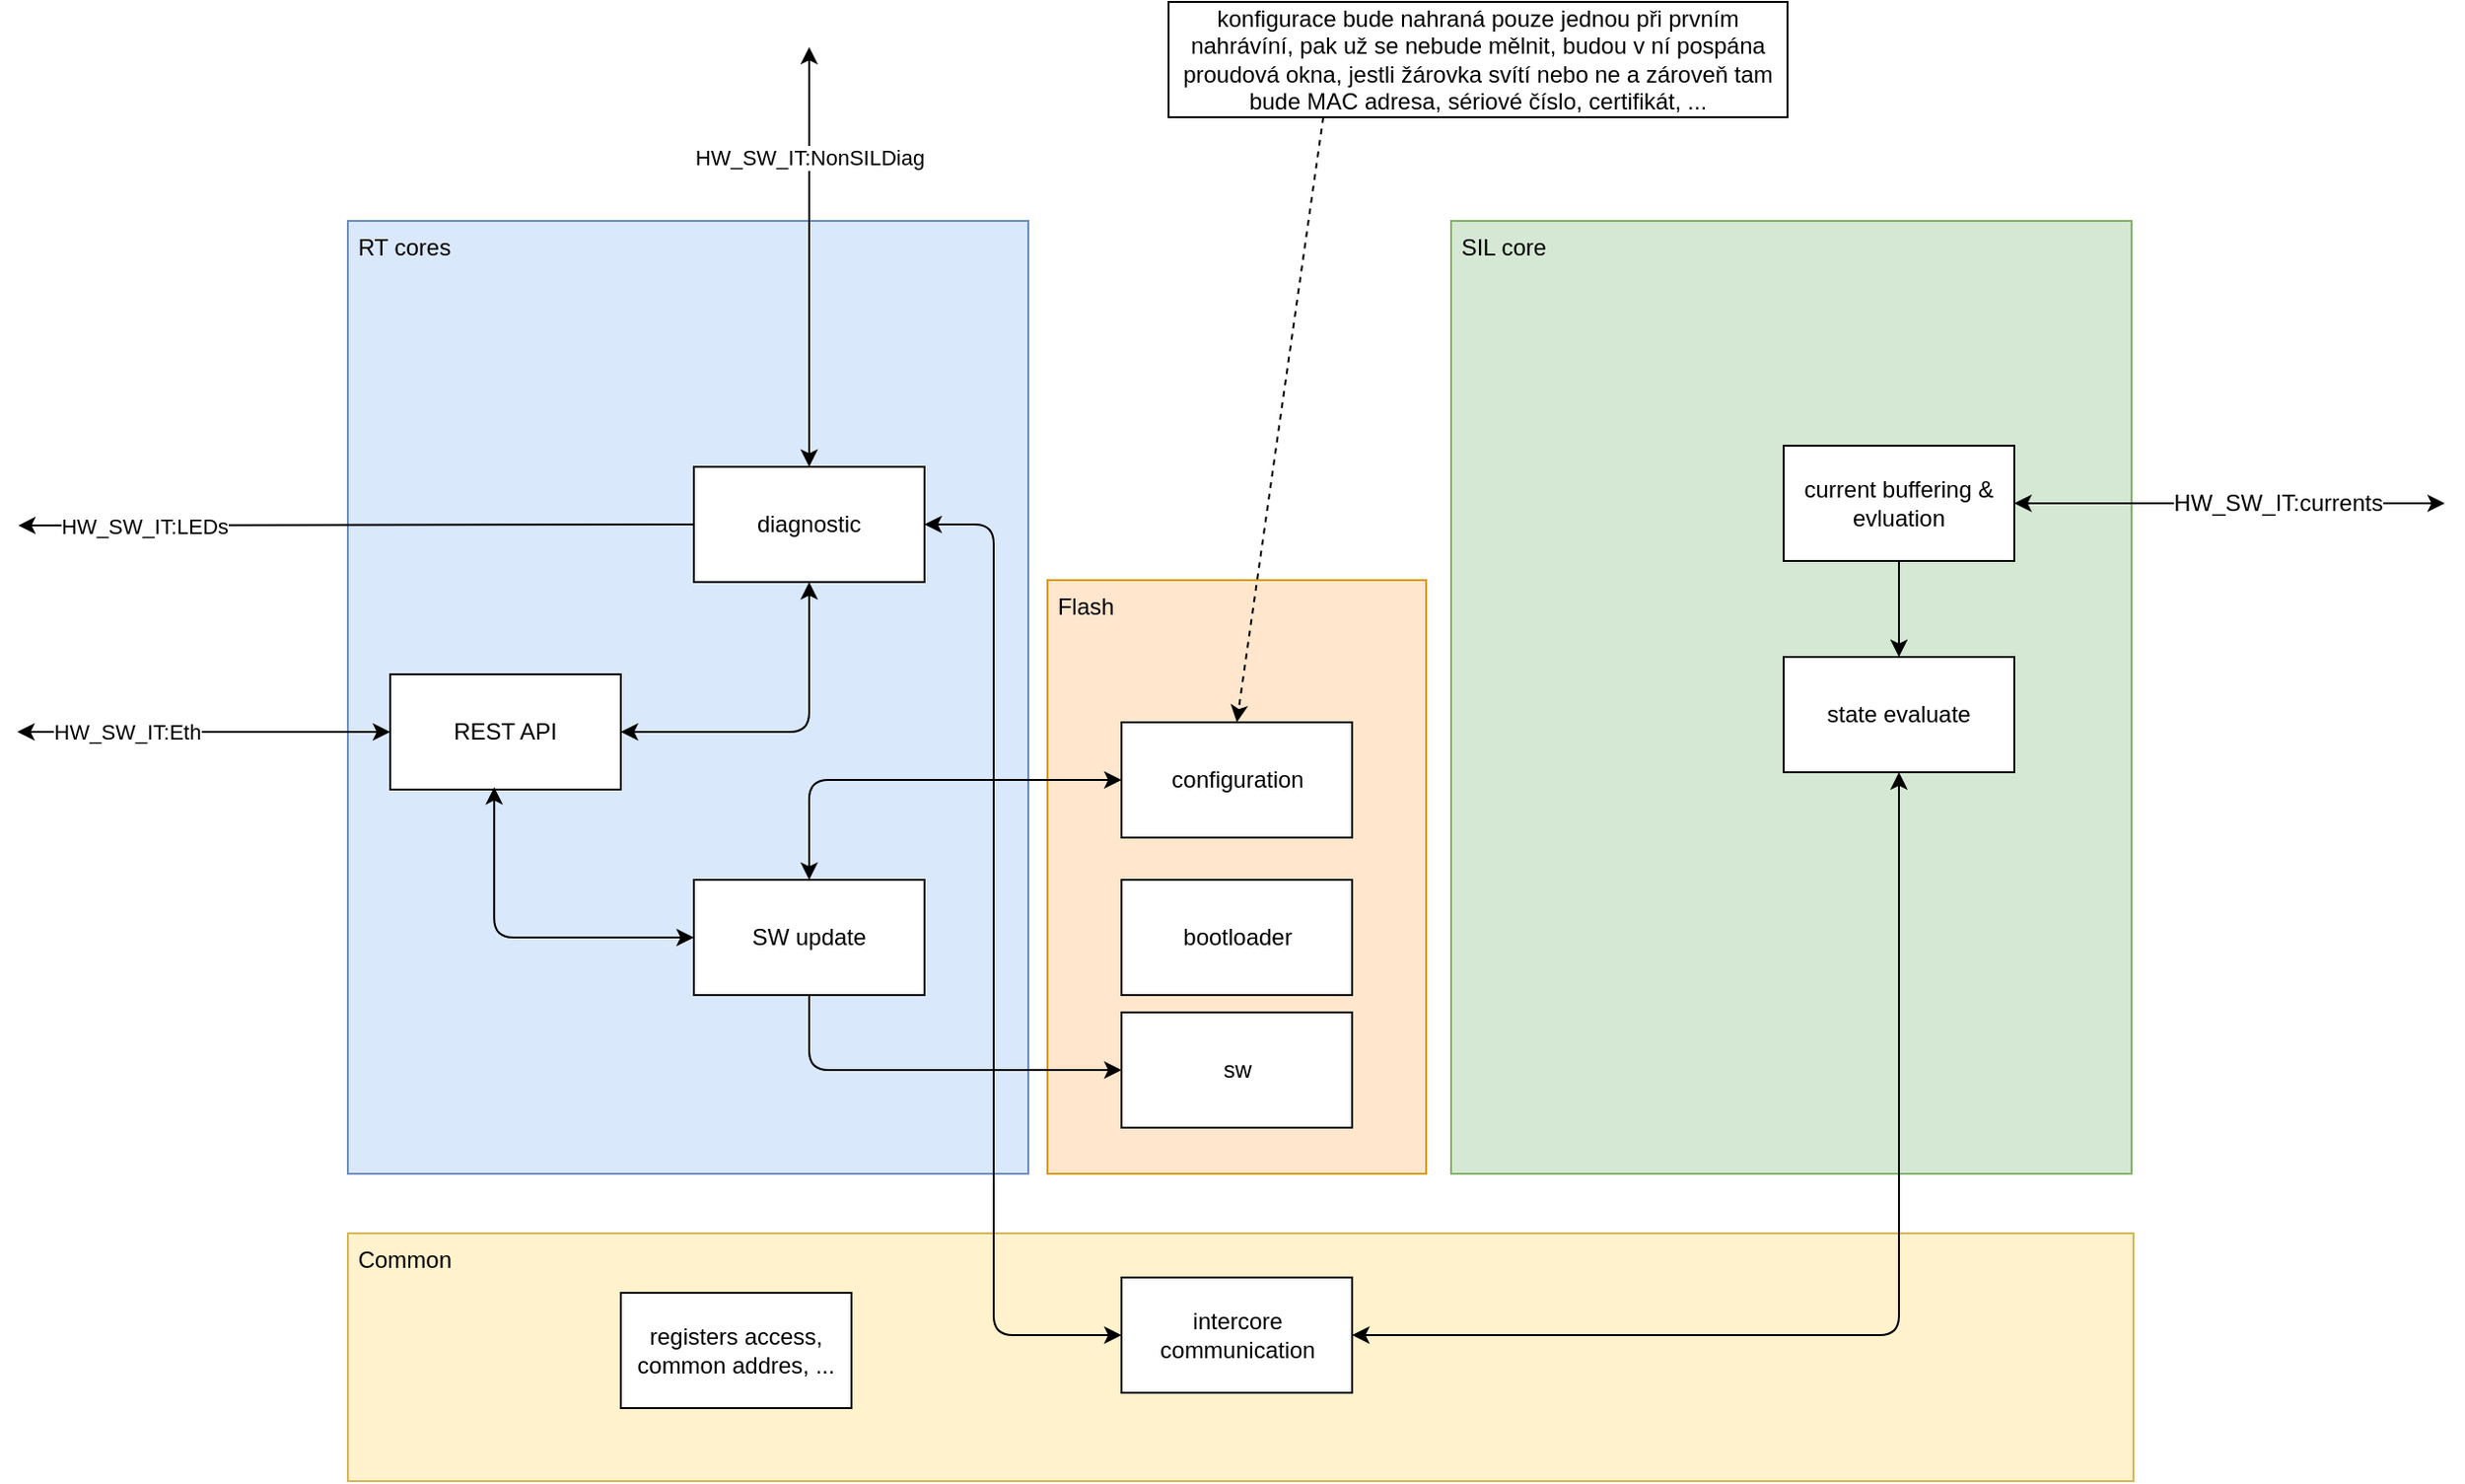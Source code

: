 <mxfile scale="3" border="0">
    <diagram id="LzTGRrPrDBO6Tm46XuKC" name="Page-1">
        <mxGraphModel dx="1713" dy="1435" grid="0" gridSize="10" guides="1" tooltips="1" connect="1" arrows="1" fold="1" page="0" pageScale="1" pageWidth="1600" pageHeight="1200" math="0" shadow="0">
            <root>
                <mxCell id="0"/>
                <mxCell id="1" parent="0"/>
                <mxCell id="6" value="&amp;nbsp;RT cores" style="rounded=0;whiteSpace=wrap;html=1;fillColor=#dae8fc;strokeColor=#6c8ebf;container=0;align=left;verticalAlign=top;movable=0;resizable=0;rotatable=0;deletable=0;editable=0;locked=1;connectable=0;" parent="1" vertex="1">
                    <mxGeometry x="-41" y="46" width="354" height="496" as="geometry"/>
                </mxCell>
                <mxCell id="12" value="&amp;nbsp;SIL core" style="rounded=0;whiteSpace=wrap;html=1;fillColor=#d5e8d4;strokeColor=#82b366;container=0;align=left;verticalAlign=top;movable=0;resizable=0;rotatable=0;deletable=0;editable=0;locked=1;connectable=0;" parent="1" vertex="1">
                    <mxGeometry x="533" y="46" width="354" height="496" as="geometry"/>
                </mxCell>
                <mxCell id="13" value="&amp;nbsp;Common" style="rounded=0;whiteSpace=wrap;html=1;fillColor=#fff2cc;strokeColor=#d6b656;container=0;align=left;verticalAlign=top;movable=0;resizable=0;rotatable=0;deletable=0;editable=0;locked=1;connectable=0;" parent="1" vertex="1">
                    <mxGeometry x="-41" y="573" width="929" height="129" as="geometry"/>
                </mxCell>
                <mxCell id="15" style="edgeStyle=none;html=1;startArrow=classic;startFill=1;" parent="1" source="14" edge="1">
                    <mxGeometry relative="1" as="geometry">
                        <mxPoint x="-213" y="312" as="targetPoint"/>
                    </mxGeometry>
                </mxCell>
                <mxCell id="16" value="HW_SW_IT:Eth" style="edgeLabel;html=1;align=center;verticalAlign=middle;resizable=0;points=[];" parent="15" vertex="1" connectable="0">
                    <mxGeometry x="0.613" y="-2" relative="1" as="geometry">
                        <mxPoint x="19" y="2" as="offset"/>
                    </mxGeometry>
                </mxCell>
                <mxCell id="21" style="edgeStyle=orthogonalEdgeStyle;html=1;exitX=1;exitY=0.5;exitDx=0;exitDy=0;entryX=0.5;entryY=1;entryDx=0;entryDy=0;startArrow=classic;startFill=1;" parent="1" source="14" target="17" edge="1">
                    <mxGeometry relative="1" as="geometry"/>
                </mxCell>
                <mxCell id="14" value="REST API" style="rounded=0;whiteSpace=wrap;html=1;" parent="1" vertex="1">
                    <mxGeometry x="-19" y="282" width="120" height="60" as="geometry"/>
                </mxCell>
                <mxCell id="22" style="edgeStyle=none;html=1;exitX=0;exitY=0.5;exitDx=0;exitDy=0;" parent="1" source="17" edge="1">
                    <mxGeometry relative="1" as="geometry">
                        <mxPoint x="-212.526" y="204.526" as="targetPoint"/>
                    </mxGeometry>
                </mxCell>
                <mxCell id="23" value="HW_SW_IT:LEDs" style="edgeLabel;html=1;align=center;verticalAlign=middle;resizable=0;points=[];" parent="22" vertex="1" connectable="0">
                    <mxGeometry x="0.83" y="1" relative="1" as="geometry">
                        <mxPoint x="35" y="-1" as="offset"/>
                    </mxGeometry>
                </mxCell>
                <mxCell id="33" style="edgeStyle=none;html=1;exitX=0.5;exitY=0;exitDx=0;exitDy=0;startArrow=classic;startFill=1;" parent="1" source="17" edge="1">
                    <mxGeometry relative="1" as="geometry">
                        <mxPoint x="199" y="-44.556" as="targetPoint"/>
                    </mxGeometry>
                </mxCell>
                <mxCell id="34" value="&lt;span style=&quot;color: rgb(0, 0, 0);&quot;&gt;HW_SW_IT:NonSILDiag&lt;/span&gt;" style="edgeLabel;html=1;align=center;verticalAlign=middle;resizable=0;points=[];" parent="33" vertex="1" connectable="0">
                    <mxGeometry x="0.475" relative="1" as="geometry">
                        <mxPoint as="offset"/>
                    </mxGeometry>
                </mxCell>
                <mxCell id="37" style="edgeStyle=orthogonalEdgeStyle;html=1;exitX=1;exitY=0.5;exitDx=0;exitDy=0;entryX=0;entryY=0.5;entryDx=0;entryDy=0;startArrow=classic;startFill=1;" parent="1" source="17" target="35" edge="1">
                    <mxGeometry relative="1" as="geometry">
                        <Array as="points">
                            <mxPoint x="295" y="204"/>
                            <mxPoint x="295" y="626"/>
                        </Array>
                    </mxGeometry>
                </mxCell>
                <mxCell id="17" value="diagnostic" style="rounded=0;whiteSpace=wrap;html=1;" parent="1" vertex="1">
                    <mxGeometry x="139" y="174" width="120" height="60" as="geometry"/>
                </mxCell>
                <mxCell id="18" value="SW update" style="rounded=0;whiteSpace=wrap;html=1;" parent="1" vertex="1">
                    <mxGeometry x="139" y="389" width="120" height="60" as="geometry"/>
                </mxCell>
                <mxCell id="19" style="edgeStyle=orthogonalEdgeStyle;html=1;exitX=0;exitY=0.5;exitDx=0;exitDy=0;entryX=0.451;entryY=0.979;entryDx=0;entryDy=0;entryPerimeter=0;startArrow=classic;startFill=1;" parent="1" source="18" target="14" edge="1">
                    <mxGeometry relative="1" as="geometry"/>
                </mxCell>
                <mxCell id="24" value="&amp;nbsp;Flash" style="rounded=0;whiteSpace=wrap;html=1;fillColor=#ffe6cc;strokeColor=#d79b00;container=0;align=left;verticalAlign=top;movable=0;resizable=0;rotatable=0;deletable=0;editable=0;locked=1;connectable=0;" parent="1" vertex="1">
                    <mxGeometry x="323" y="233" width="197" height="309" as="geometry"/>
                </mxCell>
                <mxCell id="25" value="configuration" style="rounded=0;whiteSpace=wrap;html=1;" parent="1" vertex="1">
                    <mxGeometry x="361.5" y="307" width="120" height="60" as="geometry"/>
                </mxCell>
                <mxCell id="26" value="bootloader" style="rounded=0;whiteSpace=wrap;html=1;" parent="1" vertex="1">
                    <mxGeometry x="361.5" y="389" width="120" height="60" as="geometry"/>
                </mxCell>
                <mxCell id="27" value="sw" style="rounded=0;whiteSpace=wrap;html=1;" parent="1" vertex="1">
                    <mxGeometry x="361.5" y="458" width="120" height="60" as="geometry"/>
                </mxCell>
                <mxCell id="31" style="edgeStyle=orthogonalEdgeStyle;html=1;exitX=0.5;exitY=1;exitDx=0;exitDy=0;entryX=0;entryY=0.5;entryDx=0;entryDy=0;" parent="1" source="18" target="27" edge="1">
                    <mxGeometry relative="1" as="geometry"/>
                </mxCell>
                <mxCell id="35" value="intercore communication" style="rounded=0;whiteSpace=wrap;html=1;" parent="1" vertex="1">
                    <mxGeometry x="361.5" y="596" width="120" height="60" as="geometry"/>
                </mxCell>
                <mxCell id="38" style="edgeStyle=orthogonalEdgeStyle;html=1;exitX=0.5;exitY=0;exitDx=0;exitDy=0;entryX=0;entryY=0.5;entryDx=0;entryDy=0;startArrow=classic;startFill=1;" parent="1" source="18" target="25" edge="1">
                    <mxGeometry relative="1" as="geometry"/>
                </mxCell>
                <mxCell id="41" style="edgeStyle=none;html=1;exitX=1;exitY=0.5;exitDx=0;exitDy=0;fontFamily=Helvetica;fontSize=12;fontColor=default;resizable=0;startArrow=classic;startFill=1;endArrow=classic;endFill=1;" parent="1" source="39" edge="1">
                    <mxGeometry relative="1" as="geometry">
                        <mxPoint x="1050" y="193" as="targetPoint"/>
                    </mxGeometry>
                </mxCell>
                <mxCell id="42" value="HW_SW_IT:currents" style="edgeLabel;html=1;align=center;verticalAlign=middle;resizable=0;points=[];rounded=0;strokeColor=#82b366;fontFamily=Helvetica;fontSize=12;fontColor=default;fillColor=#d5e8d4;" parent="41" vertex="1" connectable="0">
                    <mxGeometry x="0.238" y="1" relative="1" as="geometry">
                        <mxPoint x="-2" y="1" as="offset"/>
                    </mxGeometry>
                </mxCell>
                <mxCell id="43" style="edgeStyle=none;html=1;exitX=0.5;exitY=1;exitDx=0;exitDy=0;fontFamily=Helvetica;fontSize=12;fontColor=default;resizable=0;" parent="1" source="39" target="40" edge="1">
                    <mxGeometry relative="1" as="geometry"/>
                </mxCell>
                <mxCell id="39" value="current buffering &amp;amp; evluation" style="rounded=0;whiteSpace=wrap;html=1;" parent="1" vertex="1">
                    <mxGeometry x="706" y="163" width="120" height="60" as="geometry"/>
                </mxCell>
                <mxCell id="44" style="edgeStyle=orthogonalEdgeStyle;html=1;exitX=0.5;exitY=1;exitDx=0;exitDy=0;entryX=1;entryY=0.5;entryDx=0;entryDy=0;fontFamily=Helvetica;fontSize=12;fontColor=default;resizable=0;startArrow=classic;startFill=1;" parent="1" source="40" target="35" edge="1">
                    <mxGeometry relative="1" as="geometry"/>
                </mxCell>
                <mxCell id="40" value="state evaluate" style="rounded=0;whiteSpace=wrap;html=1;" parent="1" vertex="1">
                    <mxGeometry x="706" y="273" width="120" height="60" as="geometry"/>
                </mxCell>
                <mxCell id="45" value="registers access, common addres, ..." style="rounded=0;whiteSpace=wrap;html=1;" parent="1" vertex="1">
                    <mxGeometry x="101" y="604" width="120" height="60" as="geometry"/>
                </mxCell>
                <mxCell id="47" style="edgeStyle=none;html=1;exitX=0.25;exitY=1;exitDx=0;exitDy=0;entryX=0.5;entryY=0;entryDx=0;entryDy=0;dashed=1;" edge="1" parent="1" source="46" target="25">
                    <mxGeometry relative="1" as="geometry"/>
                </mxCell>
                <mxCell id="46" value="konfigurace bude nahraná pouze jednou při prvním nahrávíní, pak už se nebude mělnit, budou v ní pospána proudová okna, jestli žárovka svítí nebo ne a zároveň tam bude MAC adresa, sériové číslo, certifikát, ..." style="rounded=0;whiteSpace=wrap;html=1;" vertex="1" parent="1">
                    <mxGeometry x="386" y="-68" width="322" height="60" as="geometry"/>
                </mxCell>
            </root>
        </mxGraphModel>
    </diagram>
</mxfile>
